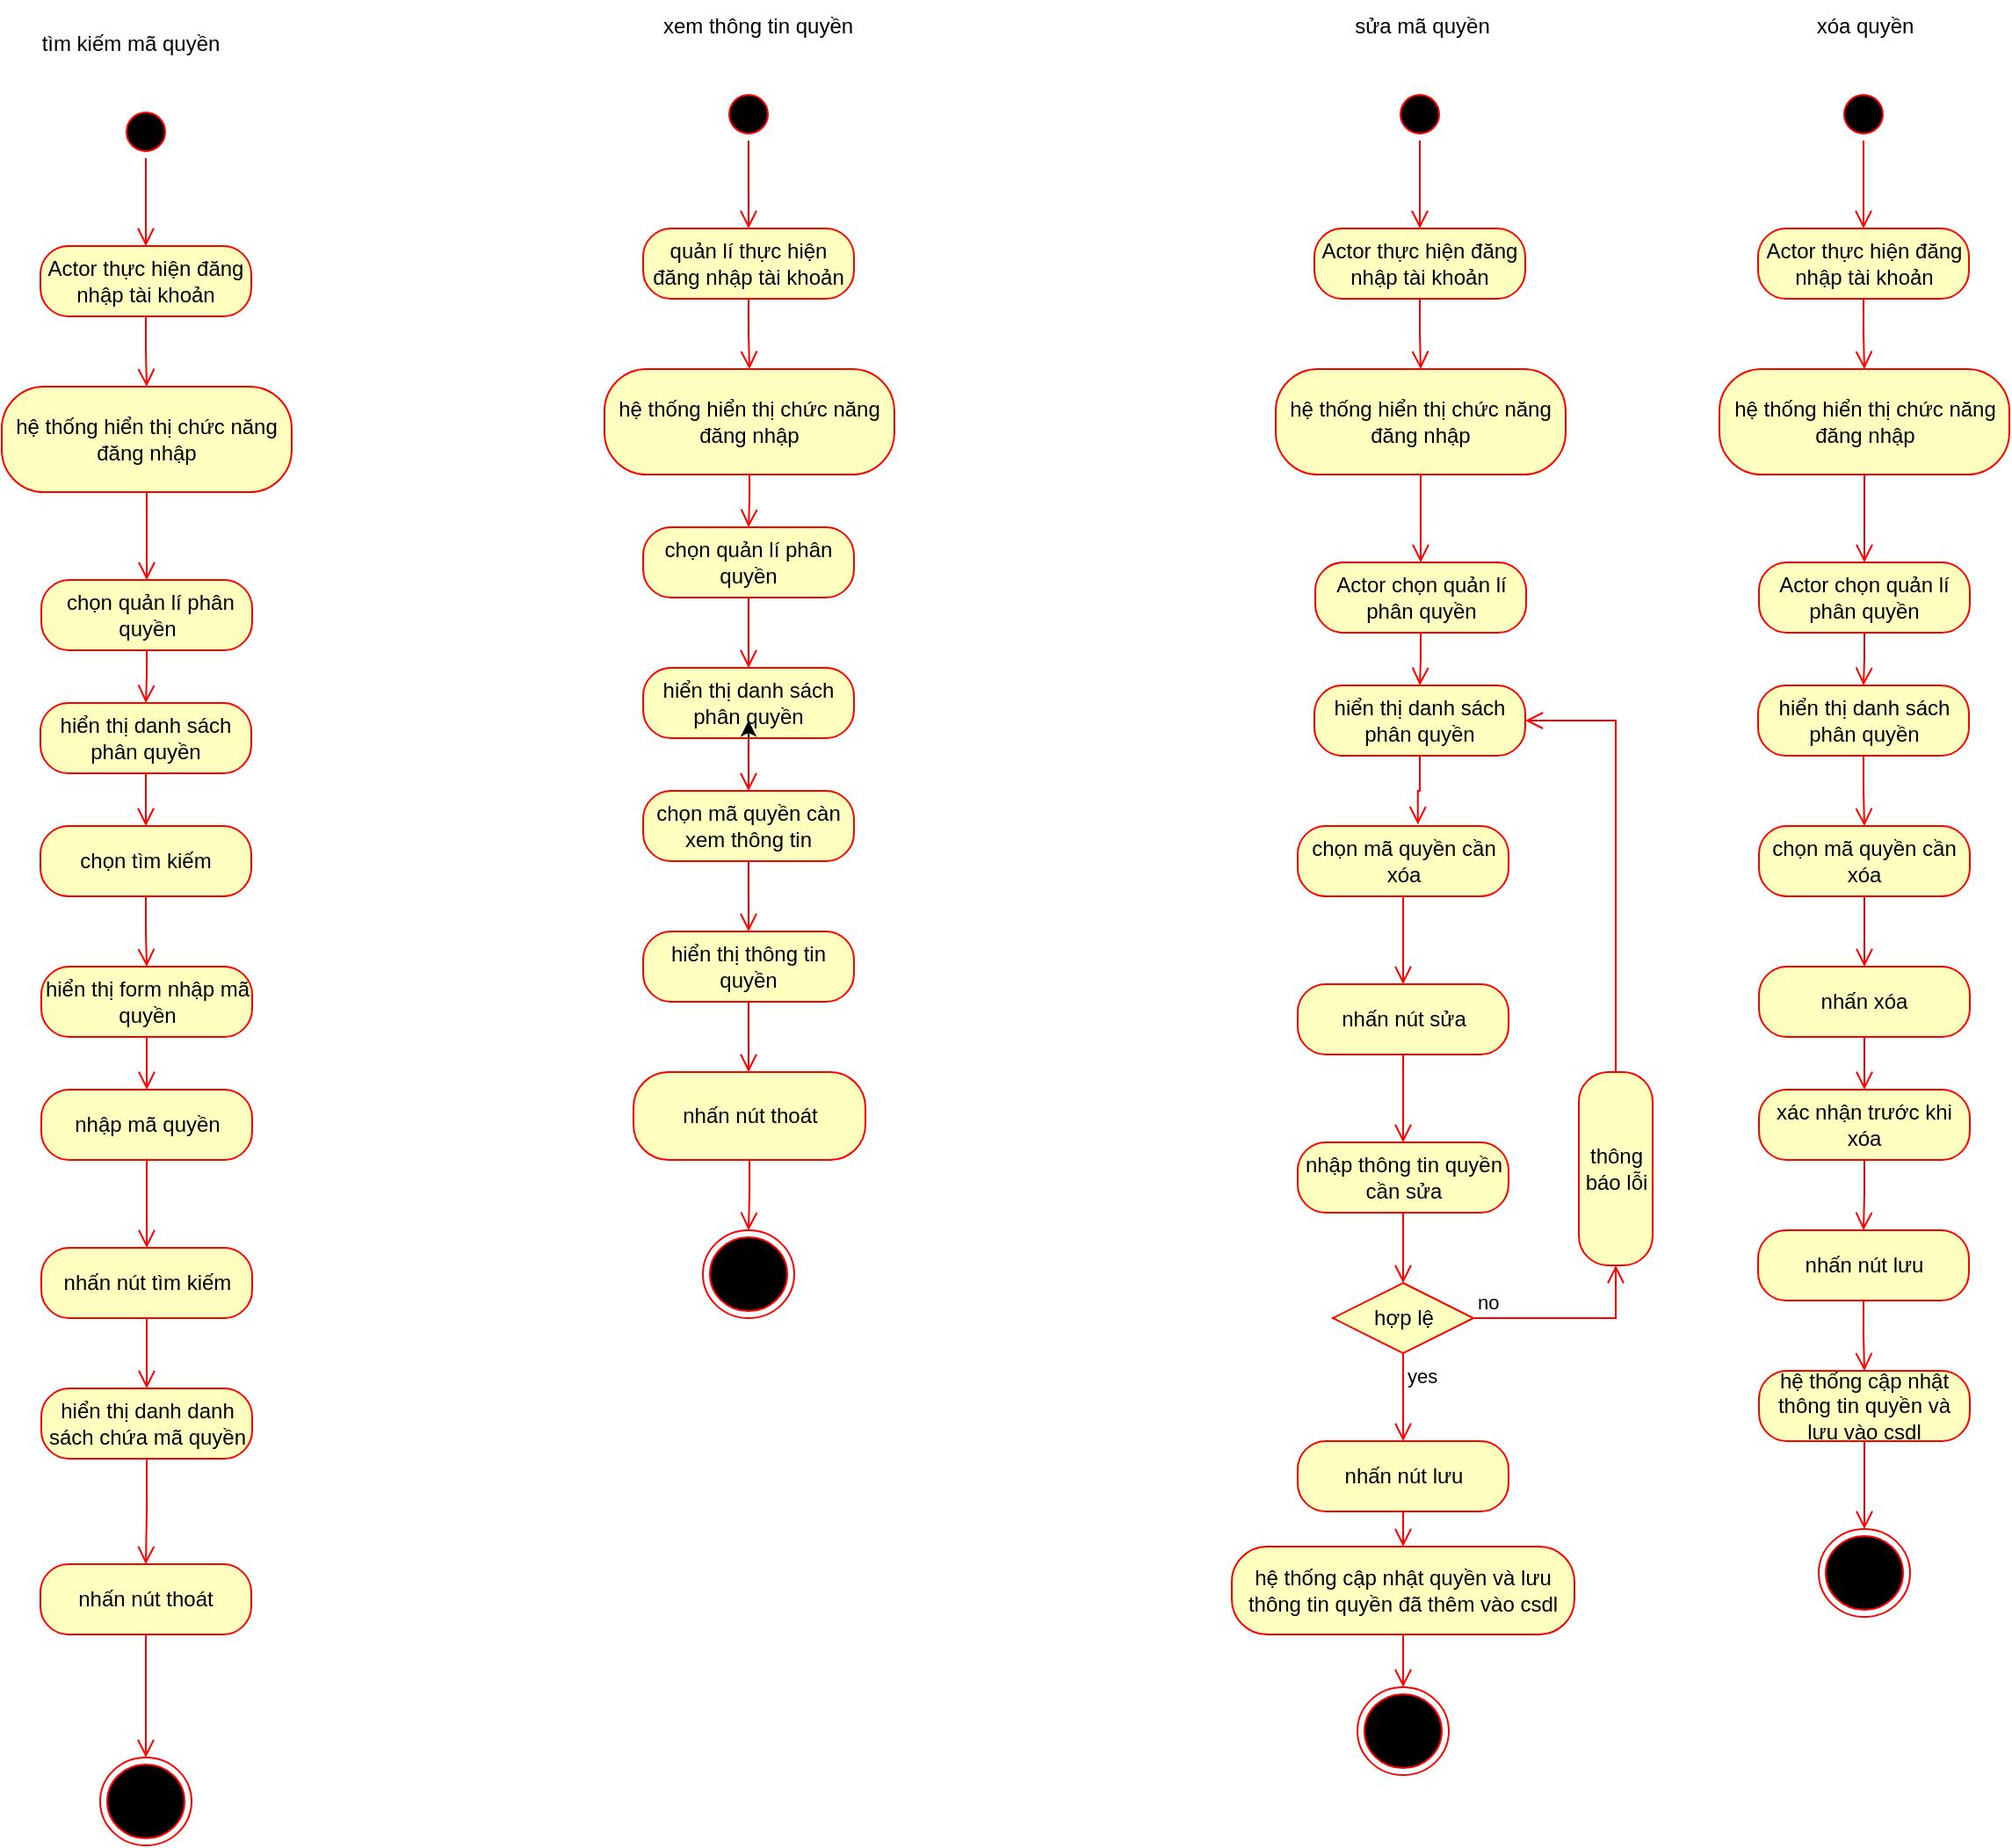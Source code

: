 <mxfile version="20.3.0" type="device"><diagram id="_qCGQ9ArzDJ0RjNgAp5S" name="Page-1"><mxGraphModel dx="1730" dy="1068" grid="1" gridSize="10" guides="1" tooltips="1" connect="1" arrows="1" fold="1" page="1" pageScale="1" pageWidth="850" pageHeight="1100" math="0" shadow="0"><root><mxCell id="0"/><mxCell id="1" parent="0"/><mxCell id="pCn5Eje2HNLRgRACvG8q-1" value="" style="ellipse;html=1;shape=startState;fillColor=#000000;strokeColor=#ff0000;" parent="1" vertex="1"><mxGeometry x="410" y="290" width="30" height="30" as="geometry"/></mxCell><mxCell id="pCn5Eje2HNLRgRACvG8q-2" value="" style="edgeStyle=orthogonalEdgeStyle;html=1;verticalAlign=bottom;endArrow=open;endSize=8;strokeColor=#ff0000;rounded=0;entryX=0.5;entryY=0;entryDx=0;entryDy=0;" parent="1" source="pCn5Eje2HNLRgRACvG8q-1" target="pCn5Eje2HNLRgRACvG8q-3" edge="1"><mxGeometry relative="1" as="geometry"><mxPoint x="425" y="380" as="targetPoint"/></mxGeometry></mxCell><mxCell id="pCn5Eje2HNLRgRACvG8q-3" value="quản lí thực hiện đăng nhập tài khoản" style="rounded=1;whiteSpace=wrap;html=1;arcSize=40;fontColor=#000000;fillColor=#ffffc0;strokeColor=#ff0000;" parent="1" vertex="1"><mxGeometry x="365" y="370" width="120" height="40" as="geometry"/></mxCell><mxCell id="pCn5Eje2HNLRgRACvG8q-4" value="" style="edgeStyle=orthogonalEdgeStyle;html=1;verticalAlign=bottom;endArrow=open;endSize=8;strokeColor=#ff0000;rounded=0;entryX=0.5;entryY=0;entryDx=0;entryDy=0;" parent="1" source="pCn5Eje2HNLRgRACvG8q-3" target="pCn5Eje2HNLRgRACvG8q-5" edge="1"><mxGeometry relative="1" as="geometry"><mxPoint x="425" y="500" as="targetPoint"/></mxGeometry></mxCell><mxCell id="pCn5Eje2HNLRgRACvG8q-5" value="hệ thống hiển thị chức năng đăng nhập" style="rounded=1;whiteSpace=wrap;html=1;arcSize=40;fontColor=#000000;fillColor=#ffffc0;strokeColor=#ff0000;" parent="1" vertex="1"><mxGeometry x="343" y="450" width="165" height="60" as="geometry"/></mxCell><mxCell id="pCn5Eje2HNLRgRACvG8q-6" value="" style="edgeStyle=orthogonalEdgeStyle;html=1;verticalAlign=bottom;endArrow=open;endSize=8;strokeColor=#ff0000;rounded=0;entryX=0.5;entryY=0;entryDx=0;entryDy=0;" parent="1" source="pCn5Eje2HNLRgRACvG8q-5" target="pCn5Eje2HNLRgRACvG8q-7" edge="1"><mxGeometry relative="1" as="geometry"><mxPoint x="425" y="540" as="targetPoint"/></mxGeometry></mxCell><mxCell id="pCn5Eje2HNLRgRACvG8q-7" value="chọn quản lí phân quyền" style="rounded=1;whiteSpace=wrap;html=1;arcSize=40;fontColor=#000000;fillColor=#ffffc0;strokeColor=#ff0000;" parent="1" vertex="1"><mxGeometry x="365" y="540" width="120" height="40" as="geometry"/></mxCell><mxCell id="pCn5Eje2HNLRgRACvG8q-8" value="" style="edgeStyle=orthogonalEdgeStyle;html=1;verticalAlign=bottom;endArrow=open;endSize=8;strokeColor=#ff0000;rounded=0;entryX=0.5;entryY=0;entryDx=0;entryDy=0;" parent="1" source="pCn5Eje2HNLRgRACvG8q-7" target="pCn5Eje2HNLRgRACvG8q-9" edge="1"><mxGeometry relative="1" as="geometry"><mxPoint x="440" y="730" as="targetPoint"/></mxGeometry></mxCell><mxCell id="pCn5Eje2HNLRgRACvG8q-9" value="hiển thị danh sách phân quyền" style="rounded=1;whiteSpace=wrap;html=1;arcSize=40;fontColor=#000000;fillColor=#ffffc0;strokeColor=#ff0000;" parent="1" vertex="1"><mxGeometry x="365" y="620" width="120" height="40" as="geometry"/></mxCell><mxCell id="pCn5Eje2HNLRgRACvG8q-10" value="" style="edgeStyle=orthogonalEdgeStyle;html=1;verticalAlign=bottom;endArrow=open;endSize=8;strokeColor=#ff0000;rounded=0;entryX=0.5;entryY=0;entryDx=0;entryDy=0;" parent="1" source="pCn5Eje2HNLRgRACvG8q-9" target="6QJ6oV3Sr3VKEGMgEusN-28" edge="1"><mxGeometry relative="1" as="geometry"><mxPoint x="425" y="700.0" as="targetPoint"/></mxGeometry></mxCell><mxCell id="pCn5Eje2HNLRgRACvG8q-14" value="xem thông tin quyền" style="text;html=1;align=center;verticalAlign=middle;resizable=0;points=[];autosize=1;strokeColor=none;fillColor=none;" parent="1" vertex="1"><mxGeometry x="365" y="240" width="130" height="30" as="geometry"/></mxCell><mxCell id="pCn5Eje2HNLRgRACvG8q-15" value="hiển thị thông tin quyền" style="rounded=1;whiteSpace=wrap;html=1;arcSize=40;fontColor=#000000;fillColor=#ffffc0;strokeColor=#ff0000;" parent="1" vertex="1"><mxGeometry x="365" y="770" width="120" height="40" as="geometry"/></mxCell><mxCell id="pCn5Eje2HNLRgRACvG8q-16" value="" style="edgeStyle=orthogonalEdgeStyle;html=1;verticalAlign=bottom;endArrow=open;endSize=8;strokeColor=#ff0000;rounded=0;" parent="1" source="pCn5Eje2HNLRgRACvG8q-15" target="pCn5Eje2HNLRgRACvG8q-33" edge="1"><mxGeometry relative="1" as="geometry"><mxPoint x="425" y="870" as="targetPoint"/><Array as="points"><mxPoint x="426" y="880"/><mxPoint x="426" y="880"/></Array></mxGeometry></mxCell><mxCell id="pCn5Eje2HNLRgRACvG8q-33" value="nhấn nút thoát" style="rounded=1;whiteSpace=wrap;html=1;arcSize=40;fontColor=#000000;fillColor=#ffffc0;strokeColor=#ff0000;" parent="1" vertex="1"><mxGeometry x="359.5" y="850" width="132" height="50" as="geometry"/></mxCell><mxCell id="pCn5Eje2HNLRgRACvG8q-34" value="" style="edgeStyle=orthogonalEdgeStyle;html=1;verticalAlign=bottom;endArrow=open;endSize=8;strokeColor=#ff0000;rounded=0;entryX=0.5;entryY=0;entryDx=0;entryDy=0;" parent="1" source="pCn5Eje2HNLRgRACvG8q-33" target="pCn5Eje2HNLRgRACvG8q-35" edge="1"><mxGeometry relative="1" as="geometry"><mxPoint x="405" y="1290" as="targetPoint"/></mxGeometry></mxCell><mxCell id="pCn5Eje2HNLRgRACvG8q-35" value="" style="ellipse;html=1;shape=endState;fillColor=#000000;strokeColor=#ff0000;" parent="1" vertex="1"><mxGeometry x="399" y="940" width="52" height="50" as="geometry"/></mxCell><mxCell id="pCn5Eje2HNLRgRACvG8q-39" value="sửa mã quyền" style="text;html=1;align=center;verticalAlign=middle;resizable=0;points=[];autosize=1;strokeColor=none;fillColor=none;" parent="1" vertex="1"><mxGeometry x="757.5" y="240" width="100" height="30" as="geometry"/></mxCell><mxCell id="pCn5Eje2HNLRgRACvG8q-40" value="nhấn nút sửa" style="rounded=1;whiteSpace=wrap;html=1;arcSize=40;fontColor=#000000;fillColor=#ffffc0;strokeColor=#ff0000;" parent="1" vertex="1"><mxGeometry x="737.5" y="800" width="120" height="40" as="geometry"/></mxCell><mxCell id="pCn5Eje2HNLRgRACvG8q-41" value="" style="edgeStyle=orthogonalEdgeStyle;html=1;verticalAlign=bottom;endArrow=open;endSize=8;strokeColor=#ff0000;rounded=0;" parent="1" source="pCn5Eje2HNLRgRACvG8q-40" edge="1"><mxGeometry relative="1" as="geometry"><mxPoint x="797.5" y="890" as="targetPoint"/></mxGeometry></mxCell><mxCell id="pCn5Eje2HNLRgRACvG8q-42" value="nhập thông tin quyền cần sửa" style="rounded=1;whiteSpace=wrap;html=1;arcSize=40;fontColor=#000000;fillColor=#ffffc0;strokeColor=#ff0000;" parent="1" vertex="1"><mxGeometry x="737.5" y="890" width="120" height="40" as="geometry"/></mxCell><mxCell id="pCn5Eje2HNLRgRACvG8q-43" value="" style="edgeStyle=orthogonalEdgeStyle;html=1;verticalAlign=bottom;endArrow=open;endSize=8;strokeColor=#ff0000;rounded=0;entryX=0.5;entryY=0;entryDx=0;entryDy=0;" parent="1" source="pCn5Eje2HNLRgRACvG8q-42" target="pCn5Eje2HNLRgRACvG8q-44" edge="1"><mxGeometry relative="1" as="geometry"><mxPoint x="807.5" y="990" as="targetPoint"/></mxGeometry></mxCell><mxCell id="pCn5Eje2HNLRgRACvG8q-44" value="hợp lệ" style="rhombus;whiteSpace=wrap;html=1;fillColor=#ffffc0;strokeColor=#ff0000;" parent="1" vertex="1"><mxGeometry x="757.5" y="970" width="80" height="40" as="geometry"/></mxCell><mxCell id="pCn5Eje2HNLRgRACvG8q-45" value="no" style="edgeStyle=orthogonalEdgeStyle;html=1;align=left;verticalAlign=bottom;endArrow=open;endSize=8;strokeColor=#ff0000;rounded=0;entryX=0.5;entryY=1;entryDx=0;entryDy=0;" parent="1" source="pCn5Eje2HNLRgRACvG8q-44" target="pCn5Eje2HNLRgRACvG8q-48" edge="1"><mxGeometry x="-1" relative="1" as="geometry"><mxPoint x="947.5" y="1020" as="targetPoint"/></mxGeometry></mxCell><mxCell id="pCn5Eje2HNLRgRACvG8q-46" value="yes" style="edgeStyle=orthogonalEdgeStyle;html=1;align=left;verticalAlign=top;endArrow=open;endSize=8;strokeColor=#ff0000;rounded=0;entryX=0.5;entryY=0;entryDx=0;entryDy=0;" parent="1" source="pCn5Eje2HNLRgRACvG8q-44" target="pCn5Eje2HNLRgRACvG8q-50" edge="1"><mxGeometry x="-1" relative="1" as="geometry"><mxPoint x="797.5" y="1070" as="targetPoint"/></mxGeometry></mxCell><mxCell id="pCn5Eje2HNLRgRACvG8q-48" value="thông báo lỗi" style="rounded=1;whiteSpace=wrap;html=1;arcSize=40;fontColor=#000000;fillColor=#ffffc0;strokeColor=#ff0000;" parent="1" vertex="1"><mxGeometry x="897.5" y="850" width="42" height="110" as="geometry"/></mxCell><mxCell id="pCn5Eje2HNLRgRACvG8q-49" value="" style="edgeStyle=orthogonalEdgeStyle;html=1;verticalAlign=bottom;endArrow=open;endSize=8;strokeColor=#ff0000;rounded=0;exitX=0.5;exitY=0;exitDx=0;exitDy=0;entryX=1;entryY=0.5;entryDx=0;entryDy=0;" parent="1" source="pCn5Eje2HNLRgRACvG8q-48" target="6QJ6oV3Sr3VKEGMgEusN-9" edge="1"><mxGeometry relative="1" as="geometry"><mxPoint x="927.5" y="780" as="targetPoint"/><mxPoint x="971" y="820" as="sourcePoint"/></mxGeometry></mxCell><mxCell id="pCn5Eje2HNLRgRACvG8q-50" value="nhấn nút lưu" style="rounded=1;whiteSpace=wrap;html=1;arcSize=40;fontColor=#000000;fillColor=#ffffc0;strokeColor=#ff0000;" parent="1" vertex="1"><mxGeometry x="737.5" y="1060" width="120" height="40" as="geometry"/></mxCell><mxCell id="pCn5Eje2HNLRgRACvG8q-51" value="hệ thống cập nhật quyền và lưu thông tin quyền đã thêm vào csdl" style="rounded=1;whiteSpace=wrap;html=1;arcSize=40;fontColor=#000000;fillColor=#ffffc0;strokeColor=#ff0000;" parent="1" vertex="1"><mxGeometry x="700" y="1120" width="195" height="50" as="geometry"/></mxCell><mxCell id="pCn5Eje2HNLRgRACvG8q-52" value="" style="edgeStyle=orthogonalEdgeStyle;html=1;verticalAlign=bottom;endArrow=open;endSize=8;strokeColor=#ff0000;rounded=0;exitX=0.5;exitY=1;exitDx=0;exitDy=0;" parent="1" source="pCn5Eje2HNLRgRACvG8q-50" target="pCn5Eje2HNLRgRACvG8q-51" edge="1"><mxGeometry relative="1" as="geometry"><mxPoint x="587.5" y="1170" as="targetPoint"/><mxPoint x="587.5" y="1110" as="sourcePoint"/><Array as="points"/></mxGeometry></mxCell><mxCell id="pCn5Eje2HNLRgRACvG8q-60" value="xóa quyền" style="text;html=1;align=center;verticalAlign=middle;resizable=0;points=[];autosize=1;strokeColor=none;fillColor=none;" parent="1" vertex="1"><mxGeometry x="1020" y="240" width="80" height="30" as="geometry"/></mxCell><mxCell id="pCn5Eje2HNLRgRACvG8q-61" value="nhấn xóa" style="rounded=1;whiteSpace=wrap;html=1;arcSize=40;fontColor=#000000;fillColor=#ffffc0;strokeColor=#ff0000;" parent="1" vertex="1"><mxGeometry x="1000" y="790" width="120" height="40" as="geometry"/></mxCell><mxCell id="pCn5Eje2HNLRgRACvG8q-62" value="" style="edgeStyle=orthogonalEdgeStyle;html=1;verticalAlign=bottom;endArrow=open;endSize=8;strokeColor=#ff0000;rounded=0;entryX=0.5;entryY=0;entryDx=0;entryDy=0;" parent="1" source="pCn5Eje2HNLRgRACvG8q-61" target="pCn5Eje2HNLRgRACvG8q-65" edge="1"><mxGeometry relative="1" as="geometry"><mxPoint x="1060" y="885" as="targetPoint"/></mxGeometry></mxCell><mxCell id="pCn5Eje2HNLRgRACvG8q-65" value="xác nhận trước khi xóa" style="rounded=1;whiteSpace=wrap;html=1;arcSize=40;fontColor=#000000;fillColor=#ffffc0;strokeColor=#ff0000;" parent="1" vertex="1"><mxGeometry x="1000" y="860" width="120" height="40" as="geometry"/></mxCell><mxCell id="pCn5Eje2HNLRgRACvG8q-66" value="" style="edgeStyle=orthogonalEdgeStyle;html=1;verticalAlign=bottom;endArrow=open;endSize=8;strokeColor=#ff0000;rounded=0;entryX=0.5;entryY=0;entryDx=0;entryDy=0;" parent="1" source="pCn5Eje2HNLRgRACvG8q-65" target="pCn5Eje2HNLRgRACvG8q-67" edge="1"><mxGeometry relative="1" as="geometry"><mxPoint x="1047.5" y="1080" as="targetPoint"/></mxGeometry></mxCell><mxCell id="pCn5Eje2HNLRgRACvG8q-67" value="nhấn nút lưu" style="rounded=1;whiteSpace=wrap;html=1;arcSize=40;fontColor=#000000;fillColor=#ffffc0;strokeColor=#ff0000;" parent="1" vertex="1"><mxGeometry x="999.5" y="940" width="120" height="40" as="geometry"/></mxCell><mxCell id="pCn5Eje2HNLRgRACvG8q-68" value="" style="edgeStyle=orthogonalEdgeStyle;html=1;verticalAlign=bottom;endArrow=open;endSize=8;strokeColor=#ff0000;rounded=0;entryX=0.5;entryY=0;entryDx=0;entryDy=0;" parent="1" source="pCn5Eje2HNLRgRACvG8q-67" target="pCn5Eje2HNLRgRACvG8q-70" edge="1"><mxGeometry relative="1" as="geometry"><mxPoint x="1047.5" y="1180" as="targetPoint"/></mxGeometry></mxCell><mxCell id="pCn5Eje2HNLRgRACvG8q-70" value="hệ thống cập nhật thông tin quyền và lưu vào csdl" style="rounded=1;whiteSpace=wrap;html=1;arcSize=40;fontColor=#000000;fillColor=#ffffc0;strokeColor=#ff0000;" parent="1" vertex="1"><mxGeometry x="1000" y="1020" width="120" height="40" as="geometry"/></mxCell><mxCell id="pCn5Eje2HNLRgRACvG8q-75" value="tìm kiếm mã quyền" style="text;html=1;align=center;verticalAlign=middle;resizable=0;points=[];autosize=1;strokeColor=none;fillColor=none;" parent="1" vertex="1"><mxGeometry x="12.5" y="250" width="120" height="30" as="geometry"/></mxCell><mxCell id="pCn5Eje2HNLRgRACvG8q-76" value="hiển thị form nhập mã quyền" style="rounded=1;whiteSpace=wrap;html=1;arcSize=40;fontColor=#000000;fillColor=#ffffc0;strokeColor=#ff0000;" parent="1" vertex="1"><mxGeometry x="22.5" y="790" width="120" height="40" as="geometry"/></mxCell><mxCell id="pCn5Eje2HNLRgRACvG8q-77" value="" style="edgeStyle=orthogonalEdgeStyle;html=1;verticalAlign=bottom;endArrow=open;endSize=8;strokeColor=#ff0000;rounded=0;entryX=0.5;entryY=0;entryDx=0;entryDy=0;" parent="1" source="pCn5Eje2HNLRgRACvG8q-76" target="pCn5Eje2HNLRgRACvG8q-79" edge="1"><mxGeometry relative="1" as="geometry"><mxPoint x="60" y="920" as="targetPoint"/></mxGeometry></mxCell><mxCell id="pCn5Eje2HNLRgRACvG8q-79" value="nhập mã quyền" style="rounded=1;whiteSpace=wrap;html=1;arcSize=40;fontColor=#000000;fillColor=#ffffc0;strokeColor=#ff0000;" parent="1" vertex="1"><mxGeometry x="22.5" y="860" width="120" height="40" as="geometry"/></mxCell><mxCell id="pCn5Eje2HNLRgRACvG8q-80" value="" style="edgeStyle=orthogonalEdgeStyle;html=1;verticalAlign=bottom;endArrow=open;endSize=8;strokeColor=#ff0000;rounded=0;" parent="1" source="pCn5Eje2HNLRgRACvG8q-79" target="pCn5Eje2HNLRgRACvG8q-81" edge="1"><mxGeometry relative="1" as="geometry"><mxPoint x="60" y="1030" as="targetPoint"/></mxGeometry></mxCell><mxCell id="pCn5Eje2HNLRgRACvG8q-81" value="nhấn nút tìm kiếm" style="rounded=1;whiteSpace=wrap;html=1;arcSize=40;fontColor=#000000;fillColor=#ffffc0;strokeColor=#ff0000;" parent="1" vertex="1"><mxGeometry x="22.5" y="950" width="120" height="40" as="geometry"/></mxCell><mxCell id="pCn5Eje2HNLRgRACvG8q-82" value="hiển thị danh danh sách chứa mã quyền" style="rounded=1;whiteSpace=wrap;html=1;arcSize=40;fontColor=#000000;fillColor=#ffffc0;strokeColor=#ff0000;" parent="1" vertex="1"><mxGeometry x="22.5" y="1030" width="120" height="40" as="geometry"/></mxCell><mxCell id="pCn5Eje2HNLRgRACvG8q-83" value="" style="edgeStyle=orthogonalEdgeStyle;html=1;verticalAlign=bottom;endArrow=open;endSize=8;strokeColor=#ff0000;rounded=0;entryX=0.5;entryY=0;entryDx=0;entryDy=0;" parent="1" source="pCn5Eje2HNLRgRACvG8q-82" target="pCn5Eje2HNLRgRACvG8q-85" edge="1"><mxGeometry relative="1" as="geometry"><mxPoint x="60" y="1170" as="targetPoint"/></mxGeometry></mxCell><mxCell id="pCn5Eje2HNLRgRACvG8q-84" value="" style="edgeStyle=orthogonalEdgeStyle;html=1;verticalAlign=bottom;endArrow=open;endSize=8;strokeColor=#ff0000;rounded=0;exitX=0.5;exitY=1;exitDx=0;exitDy=0;" parent="1" source="pCn5Eje2HNLRgRACvG8q-81" target="pCn5Eje2HNLRgRACvG8q-82" edge="1"><mxGeometry relative="1" as="geometry"><mxPoint x="70" y="1000" as="targetPoint"/><mxPoint x="70" y="950" as="sourcePoint"/></mxGeometry></mxCell><mxCell id="pCn5Eje2HNLRgRACvG8q-85" value="nhấn nút thoát" style="rounded=1;whiteSpace=wrap;html=1;arcSize=40;fontColor=#000000;fillColor=#ffffc0;strokeColor=#ff0000;" parent="1" vertex="1"><mxGeometry x="22" y="1130" width="120" height="40" as="geometry"/></mxCell><mxCell id="6QJ6oV3Sr3VKEGMgEusN-1" value="" style="ellipse;html=1;shape=startState;fillColor=#000000;strokeColor=#ff0000;" parent="1" vertex="1"><mxGeometry x="792" y="290" width="30" height="30" as="geometry"/></mxCell><mxCell id="6QJ6oV3Sr3VKEGMgEusN-2" value="" style="edgeStyle=orthogonalEdgeStyle;html=1;verticalAlign=bottom;endArrow=open;endSize=8;strokeColor=#ff0000;rounded=0;entryX=0.5;entryY=0;entryDx=0;entryDy=0;" parent="1" source="6QJ6oV3Sr3VKEGMgEusN-1" target="6QJ6oV3Sr3VKEGMgEusN-3" edge="1"><mxGeometry relative="1" as="geometry"><mxPoint x="807" y="380" as="targetPoint"/></mxGeometry></mxCell><mxCell id="6QJ6oV3Sr3VKEGMgEusN-3" value="Actor thực hiện đăng nhập tài khoản" style="rounded=1;whiteSpace=wrap;html=1;arcSize=40;fontColor=#000000;fillColor=#ffffc0;strokeColor=#ff0000;" parent="1" vertex="1"><mxGeometry x="747" y="370" width="120" height="40" as="geometry"/></mxCell><mxCell id="6QJ6oV3Sr3VKEGMgEusN-4" value="" style="edgeStyle=orthogonalEdgeStyle;html=1;verticalAlign=bottom;endArrow=open;endSize=8;strokeColor=#ff0000;rounded=0;entryX=0.5;entryY=0;entryDx=0;entryDy=0;" parent="1" source="6QJ6oV3Sr3VKEGMgEusN-3" target="6QJ6oV3Sr3VKEGMgEusN-5" edge="1"><mxGeometry relative="1" as="geometry"><mxPoint x="807" y="500" as="targetPoint"/></mxGeometry></mxCell><mxCell id="6QJ6oV3Sr3VKEGMgEusN-5" value="hệ thống hiển thị chức năng đăng nhập" style="rounded=1;whiteSpace=wrap;html=1;arcSize=40;fontColor=#000000;fillColor=#ffffc0;strokeColor=#ff0000;" parent="1" vertex="1"><mxGeometry x="725" y="450" width="165" height="60" as="geometry"/></mxCell><mxCell id="6QJ6oV3Sr3VKEGMgEusN-6" value="" style="edgeStyle=orthogonalEdgeStyle;html=1;verticalAlign=bottom;endArrow=open;endSize=8;strokeColor=#ff0000;rounded=0;entryX=0.5;entryY=0;entryDx=0;entryDy=0;" parent="1" source="6QJ6oV3Sr3VKEGMgEusN-5" target="6QJ6oV3Sr3VKEGMgEusN-7" edge="1"><mxGeometry relative="1" as="geometry"><mxPoint x="807" y="540" as="targetPoint"/></mxGeometry></mxCell><mxCell id="6QJ6oV3Sr3VKEGMgEusN-7" value="Actor chọn quản lí phân quyền" style="rounded=1;whiteSpace=wrap;html=1;arcSize=40;fontColor=#000000;fillColor=#ffffc0;strokeColor=#ff0000;" parent="1" vertex="1"><mxGeometry x="747.5" y="560" width="120" height="40" as="geometry"/></mxCell><mxCell id="6QJ6oV3Sr3VKEGMgEusN-8" value="" style="edgeStyle=orthogonalEdgeStyle;html=1;verticalAlign=bottom;endArrow=open;endSize=8;strokeColor=#ff0000;rounded=0;entryX=0.5;entryY=0;entryDx=0;entryDy=0;" parent="1" source="6QJ6oV3Sr3VKEGMgEusN-7" target="6QJ6oV3Sr3VKEGMgEusN-9" edge="1"><mxGeometry relative="1" as="geometry"><mxPoint x="822" y="730" as="targetPoint"/></mxGeometry></mxCell><mxCell id="6QJ6oV3Sr3VKEGMgEusN-9" value="hiển thị danh sách phân quyền" style="rounded=1;whiteSpace=wrap;html=1;arcSize=40;fontColor=#000000;fillColor=#ffffc0;strokeColor=#ff0000;" parent="1" vertex="1"><mxGeometry x="747" y="630" width="120" height="40" as="geometry"/></mxCell><mxCell id="6QJ6oV3Sr3VKEGMgEusN-10" value="" style="ellipse;html=1;shape=startState;fillColor=#000000;strokeColor=#ff0000;" parent="1" vertex="1"><mxGeometry x="1044.5" y="290" width="30" height="30" as="geometry"/></mxCell><mxCell id="6QJ6oV3Sr3VKEGMgEusN-11" value="" style="edgeStyle=orthogonalEdgeStyle;html=1;verticalAlign=bottom;endArrow=open;endSize=8;strokeColor=#ff0000;rounded=0;entryX=0.5;entryY=0;entryDx=0;entryDy=0;" parent="1" source="6QJ6oV3Sr3VKEGMgEusN-10" target="6QJ6oV3Sr3VKEGMgEusN-12" edge="1"><mxGeometry relative="1" as="geometry"><mxPoint x="1059.5" y="380" as="targetPoint"/></mxGeometry></mxCell><mxCell id="6QJ6oV3Sr3VKEGMgEusN-12" value="Actor thực hiện đăng nhập tài khoản" style="rounded=1;whiteSpace=wrap;html=1;arcSize=40;fontColor=#000000;fillColor=#ffffc0;strokeColor=#ff0000;" parent="1" vertex="1"><mxGeometry x="999.5" y="370" width="120" height="40" as="geometry"/></mxCell><mxCell id="6QJ6oV3Sr3VKEGMgEusN-13" value="" style="edgeStyle=orthogonalEdgeStyle;html=1;verticalAlign=bottom;endArrow=open;endSize=8;strokeColor=#ff0000;rounded=0;entryX=0.5;entryY=0;entryDx=0;entryDy=0;" parent="1" source="6QJ6oV3Sr3VKEGMgEusN-12" target="6QJ6oV3Sr3VKEGMgEusN-14" edge="1"><mxGeometry relative="1" as="geometry"><mxPoint x="1059.5" y="500" as="targetPoint"/></mxGeometry></mxCell><mxCell id="6QJ6oV3Sr3VKEGMgEusN-14" value="hệ thống hiển thị chức năng đăng nhập" style="rounded=1;whiteSpace=wrap;html=1;arcSize=40;fontColor=#000000;fillColor=#ffffc0;strokeColor=#ff0000;" parent="1" vertex="1"><mxGeometry x="977.5" y="450" width="165" height="60" as="geometry"/></mxCell><mxCell id="6QJ6oV3Sr3VKEGMgEusN-15" value="" style="edgeStyle=orthogonalEdgeStyle;html=1;verticalAlign=bottom;endArrow=open;endSize=8;strokeColor=#ff0000;rounded=0;entryX=0.5;entryY=0;entryDx=0;entryDy=0;" parent="1" source="6QJ6oV3Sr3VKEGMgEusN-14" target="6QJ6oV3Sr3VKEGMgEusN-16" edge="1"><mxGeometry relative="1" as="geometry"><mxPoint x="1059.5" y="540" as="targetPoint"/></mxGeometry></mxCell><mxCell id="6QJ6oV3Sr3VKEGMgEusN-16" value="Actor chọn quản lí phân quyền" style="rounded=1;whiteSpace=wrap;html=1;arcSize=40;fontColor=#000000;fillColor=#ffffc0;strokeColor=#ff0000;" parent="1" vertex="1"><mxGeometry x="1000" y="560" width="120" height="40" as="geometry"/></mxCell><mxCell id="6QJ6oV3Sr3VKEGMgEusN-17" value="" style="edgeStyle=orthogonalEdgeStyle;html=1;verticalAlign=bottom;endArrow=open;endSize=8;strokeColor=#ff0000;rounded=0;entryX=0.5;entryY=0;entryDx=0;entryDy=0;" parent="1" source="6QJ6oV3Sr3VKEGMgEusN-16" target="6QJ6oV3Sr3VKEGMgEusN-18" edge="1"><mxGeometry relative="1" as="geometry"><mxPoint x="1074.5" y="730" as="targetPoint"/></mxGeometry></mxCell><mxCell id="6QJ6oV3Sr3VKEGMgEusN-18" value="hiển thị danh sách phân quyền" style="rounded=1;whiteSpace=wrap;html=1;arcSize=40;fontColor=#000000;fillColor=#ffffc0;strokeColor=#ff0000;" parent="1" vertex="1"><mxGeometry x="999.5" y="630" width="120" height="40" as="geometry"/></mxCell><mxCell id="6QJ6oV3Sr3VKEGMgEusN-19" value="" style="ellipse;html=1;shape=startState;fillColor=#000000;strokeColor=#ff0000;" parent="1" vertex="1"><mxGeometry x="67" y="300" width="30" height="30" as="geometry"/></mxCell><mxCell id="6QJ6oV3Sr3VKEGMgEusN-20" value="" style="edgeStyle=orthogonalEdgeStyle;html=1;verticalAlign=bottom;endArrow=open;endSize=8;strokeColor=#ff0000;rounded=0;entryX=0.5;entryY=0;entryDx=0;entryDy=0;" parent="1" source="6QJ6oV3Sr3VKEGMgEusN-19" target="6QJ6oV3Sr3VKEGMgEusN-21" edge="1"><mxGeometry relative="1" as="geometry"><mxPoint x="82" y="390" as="targetPoint"/></mxGeometry></mxCell><mxCell id="6QJ6oV3Sr3VKEGMgEusN-21" value="Actor thực hiện đăng nhập tài khoản" style="rounded=1;whiteSpace=wrap;html=1;arcSize=40;fontColor=#000000;fillColor=#ffffc0;strokeColor=#ff0000;" parent="1" vertex="1"><mxGeometry x="22" y="380" width="120" height="40" as="geometry"/></mxCell><mxCell id="6QJ6oV3Sr3VKEGMgEusN-22" value="" style="edgeStyle=orthogonalEdgeStyle;html=1;verticalAlign=bottom;endArrow=open;endSize=8;strokeColor=#ff0000;rounded=0;entryX=0.5;entryY=0;entryDx=0;entryDy=0;" parent="1" source="6QJ6oV3Sr3VKEGMgEusN-21" target="6QJ6oV3Sr3VKEGMgEusN-23" edge="1"><mxGeometry relative="1" as="geometry"><mxPoint x="82" y="510" as="targetPoint"/></mxGeometry></mxCell><mxCell id="6QJ6oV3Sr3VKEGMgEusN-23" value="hệ thống hiển thị chức năng đăng nhập" style="rounded=1;whiteSpace=wrap;html=1;arcSize=40;fontColor=#000000;fillColor=#ffffc0;strokeColor=#ff0000;" parent="1" vertex="1"><mxGeometry y="460" width="165" height="60" as="geometry"/></mxCell><mxCell id="6QJ6oV3Sr3VKEGMgEusN-24" value="" style="edgeStyle=orthogonalEdgeStyle;html=1;verticalAlign=bottom;endArrow=open;endSize=8;strokeColor=#ff0000;rounded=0;entryX=0.5;entryY=0;entryDx=0;entryDy=0;" parent="1" source="6QJ6oV3Sr3VKEGMgEusN-23" target="6QJ6oV3Sr3VKEGMgEusN-25" edge="1"><mxGeometry relative="1" as="geometry"><mxPoint x="82" y="550" as="targetPoint"/></mxGeometry></mxCell><mxCell id="6QJ6oV3Sr3VKEGMgEusN-25" value="&amp;nbsp;chọn quản lí phân quyền" style="rounded=1;whiteSpace=wrap;html=1;arcSize=40;fontColor=#000000;fillColor=#ffffc0;strokeColor=#ff0000;" parent="1" vertex="1"><mxGeometry x="22.5" y="570" width="120" height="40" as="geometry"/></mxCell><mxCell id="6QJ6oV3Sr3VKEGMgEusN-26" value="" style="edgeStyle=orthogonalEdgeStyle;html=1;verticalAlign=bottom;endArrow=open;endSize=8;strokeColor=#ff0000;rounded=0;entryX=0.5;entryY=0;entryDx=0;entryDy=0;" parent="1" source="6QJ6oV3Sr3VKEGMgEusN-25" target="6QJ6oV3Sr3VKEGMgEusN-27" edge="1"><mxGeometry relative="1" as="geometry"><mxPoint x="97" y="740" as="targetPoint"/></mxGeometry></mxCell><mxCell id="6QJ6oV3Sr3VKEGMgEusN-27" value="hiển thị danh sách phân quyền" style="rounded=1;whiteSpace=wrap;html=1;arcSize=40;fontColor=#000000;fillColor=#ffffc0;strokeColor=#ff0000;" parent="1" vertex="1"><mxGeometry x="22" y="640" width="120" height="40" as="geometry"/></mxCell><mxCell id="6QJ6oV3Sr3VKEGMgEusN-28" value="chọn mã quyền càn xem thông tin" style="rounded=1;whiteSpace=wrap;html=1;arcSize=40;fontColor=#000000;fillColor=#ffffc0;strokeColor=#ff0000;" parent="1" vertex="1"><mxGeometry x="365" y="690" width="120" height="40" as="geometry"/></mxCell><mxCell id="6QJ6oV3Sr3VKEGMgEusN-29" value="" style="edgeStyle=orthogonalEdgeStyle;html=1;verticalAlign=bottom;endArrow=open;endSize=8;strokeColor=#ff0000;rounded=0;entryX=0.5;entryY=0;entryDx=0;entryDy=0;" parent="1" source="6QJ6oV3Sr3VKEGMgEusN-28" target="pCn5Eje2HNLRgRACvG8q-15" edge="1"><mxGeometry relative="1" as="geometry"><mxPoint x="517.5" y="790" as="targetPoint"/></mxGeometry></mxCell><mxCell id="6QJ6oV3Sr3VKEGMgEusN-31" value="chọn mã quyền cần xóa" style="rounded=1;whiteSpace=wrap;html=1;arcSize=40;fontColor=#000000;fillColor=#ffffc0;strokeColor=#ff0000;" parent="1" vertex="1"><mxGeometry x="737.5" y="710" width="120" height="40" as="geometry"/></mxCell><mxCell id="6QJ6oV3Sr3VKEGMgEusN-32" value="" style="edgeStyle=orthogonalEdgeStyle;html=1;verticalAlign=bottom;endArrow=open;endSize=8;strokeColor=#ff0000;rounded=0;entryX=0.5;entryY=0;entryDx=0;entryDy=0;" parent="1" source="6QJ6oV3Sr3VKEGMgEusN-31" target="pCn5Eje2HNLRgRACvG8q-40" edge="1"><mxGeometry relative="1" as="geometry"><mxPoint x="807" y="780" as="targetPoint"/></mxGeometry></mxCell><mxCell id="6QJ6oV3Sr3VKEGMgEusN-33" value="" style="edgeStyle=orthogonalEdgeStyle;html=1;verticalAlign=bottom;endArrow=open;endSize=8;strokeColor=#ff0000;rounded=0;entryX=0.57;entryY=-0.022;entryDx=0;entryDy=0;entryPerimeter=0;exitX=0.5;exitY=1;exitDx=0;exitDy=0;" parent="1" source="6QJ6oV3Sr3VKEGMgEusN-9" target="6QJ6oV3Sr3VKEGMgEusN-31" edge="1"><mxGeometry relative="1" as="geometry"><mxPoint x="817" y="640" as="targetPoint"/><mxPoint x="817.5" y="610" as="sourcePoint"/></mxGeometry></mxCell><mxCell id="6QJ6oV3Sr3VKEGMgEusN-34" value="chọn mã quyền cần xóa" style="rounded=1;whiteSpace=wrap;html=1;arcSize=40;fontColor=#000000;fillColor=#ffffc0;strokeColor=#ff0000;" parent="1" vertex="1"><mxGeometry x="1000" y="710" width="120" height="40" as="geometry"/></mxCell><mxCell id="6QJ6oV3Sr3VKEGMgEusN-35" value="" style="edgeStyle=orthogonalEdgeStyle;html=1;verticalAlign=bottom;endArrow=open;endSize=8;strokeColor=#ff0000;rounded=0;entryX=0.5;entryY=0;entryDx=0;entryDy=0;" parent="1" source="6QJ6oV3Sr3VKEGMgEusN-34" target="pCn5Eje2HNLRgRACvG8q-61" edge="1"><mxGeometry relative="1" as="geometry"><mxPoint x="959.5" y="780" as="targetPoint"/></mxGeometry></mxCell><mxCell id="6QJ6oV3Sr3VKEGMgEusN-36" value="" style="edgeStyle=orthogonalEdgeStyle;html=1;verticalAlign=bottom;endArrow=open;endSize=8;strokeColor=#ff0000;rounded=0;entryX=0.5;entryY=0;entryDx=0;entryDy=0;exitX=0.5;exitY=1;exitDx=0;exitDy=0;" parent="1" source="6QJ6oV3Sr3VKEGMgEusN-18" target="6QJ6oV3Sr3VKEGMgEusN-34" edge="1"><mxGeometry relative="1" as="geometry"><mxPoint x="1057.5" y="810" as="targetPoint"/><mxPoint x="1057.5" y="760" as="sourcePoint"/></mxGeometry></mxCell><mxCell id="6QJ6oV3Sr3VKEGMgEusN-37" value="chọn tìm kiếm" style="rounded=1;whiteSpace=wrap;html=1;arcSize=40;fontColor=#000000;fillColor=#ffffc0;strokeColor=#ff0000;" parent="1" vertex="1"><mxGeometry x="22" y="710" width="120" height="40" as="geometry"/></mxCell><mxCell id="6QJ6oV3Sr3VKEGMgEusN-38" value="" style="edgeStyle=orthogonalEdgeStyle;html=1;verticalAlign=bottom;endArrow=open;endSize=8;strokeColor=#ff0000;rounded=0;entryX=0.5;entryY=0;entryDx=0;entryDy=0;" parent="1" source="6QJ6oV3Sr3VKEGMgEusN-37" target="pCn5Eje2HNLRgRACvG8q-76" edge="1"><mxGeometry relative="1" as="geometry"><mxPoint x="-440" y="1000" as="targetPoint"/></mxGeometry></mxCell><mxCell id="6QJ6oV3Sr3VKEGMgEusN-39" value="" style="edgeStyle=orthogonalEdgeStyle;html=1;verticalAlign=bottom;endArrow=open;endSize=8;strokeColor=#ff0000;rounded=0;entryX=0.5;entryY=0;entryDx=0;entryDy=0;exitX=0.5;exitY=1;exitDx=0;exitDy=0;" parent="1" source="6QJ6oV3Sr3VKEGMgEusN-27" target="6QJ6oV3Sr3VKEGMgEusN-37" edge="1"><mxGeometry relative="1" as="geometry"><mxPoint x="70" y="830.0" as="targetPoint"/><mxPoint x="70" y="780.0" as="sourcePoint"/></mxGeometry></mxCell><mxCell id="6QJ6oV3Sr3VKEGMgEusN-41" value="" style="ellipse;html=1;shape=endState;fillColor=#000000;strokeColor=#ff0000;" parent="1" vertex="1"><mxGeometry x="771.5" y="1200" width="52" height="50" as="geometry"/></mxCell><mxCell id="6QJ6oV3Sr3VKEGMgEusN-42" value="" style="edgeStyle=orthogonalEdgeStyle;html=1;verticalAlign=bottom;endArrow=open;endSize=8;strokeColor=#ff0000;rounded=0;exitX=0.5;exitY=1;exitDx=0;exitDy=0;" parent="1" source="pCn5Eje2HNLRgRACvG8q-51" target="6QJ6oV3Sr3VKEGMgEusN-41" edge="1"><mxGeometry relative="1" as="geometry"><mxPoint x="440.0" y="1290" as="targetPoint"/><mxPoint x="440.0" y="1220" as="sourcePoint"/></mxGeometry></mxCell><mxCell id="6QJ6oV3Sr3VKEGMgEusN-43" value="" style="ellipse;html=1;shape=endState;fillColor=#000000;strokeColor=#ff0000;" parent="1" vertex="1"><mxGeometry x="1034" y="1110" width="52" height="50" as="geometry"/></mxCell><mxCell id="6QJ6oV3Sr3VKEGMgEusN-44" value="" style="ellipse;html=1;shape=endState;fillColor=#000000;strokeColor=#ff0000;" parent="1" vertex="1"><mxGeometry x="56" y="1240" width="52" height="50" as="geometry"/></mxCell><mxCell id="6QJ6oV3Sr3VKEGMgEusN-45" value="" style="edgeStyle=orthogonalEdgeStyle;html=1;verticalAlign=bottom;endArrow=open;endSize=8;strokeColor=#ff0000;rounded=0;exitX=0.5;exitY=1;exitDx=0;exitDy=0;entryX=0.5;entryY=0;entryDx=0;entryDy=0;" parent="1" source="pCn5Eje2HNLRgRACvG8q-70" target="6QJ6oV3Sr3VKEGMgEusN-43" edge="1"><mxGeometry relative="1" as="geometry"><mxPoint x="807.5" y="1280" as="targetPoint"/><mxPoint x="807.5" y="1220" as="sourcePoint"/></mxGeometry></mxCell><mxCell id="6QJ6oV3Sr3VKEGMgEusN-46" value="" style="edgeStyle=orthogonalEdgeStyle;html=1;verticalAlign=bottom;endArrow=open;endSize=8;strokeColor=#ff0000;rounded=0;exitX=0.5;exitY=1;exitDx=0;exitDy=0;entryX=0.5;entryY=0;entryDx=0;entryDy=0;" parent="1" source="pCn5Eje2HNLRgRACvG8q-85" target="6QJ6oV3Sr3VKEGMgEusN-44" edge="1"><mxGeometry relative="1" as="geometry"><mxPoint x="-380" y="1300" as="targetPoint"/><mxPoint x="-380" y="1240" as="sourcePoint"/></mxGeometry></mxCell><mxCell id="IifSFWsC2WXPZw2aMrhe-1" style="edgeStyle=orthogonalEdgeStyle;rounded=0;orthogonalLoop=1;jettySize=auto;html=1;exitX=0.5;exitY=1;exitDx=0;exitDy=0;entryX=0.5;entryY=0.75;entryDx=0;entryDy=0;entryPerimeter=0;" edge="1" parent="1" source="pCn5Eje2HNLRgRACvG8q-9" target="pCn5Eje2HNLRgRACvG8q-9"><mxGeometry relative="1" as="geometry"/></mxCell></root></mxGraphModel></diagram></mxfile>